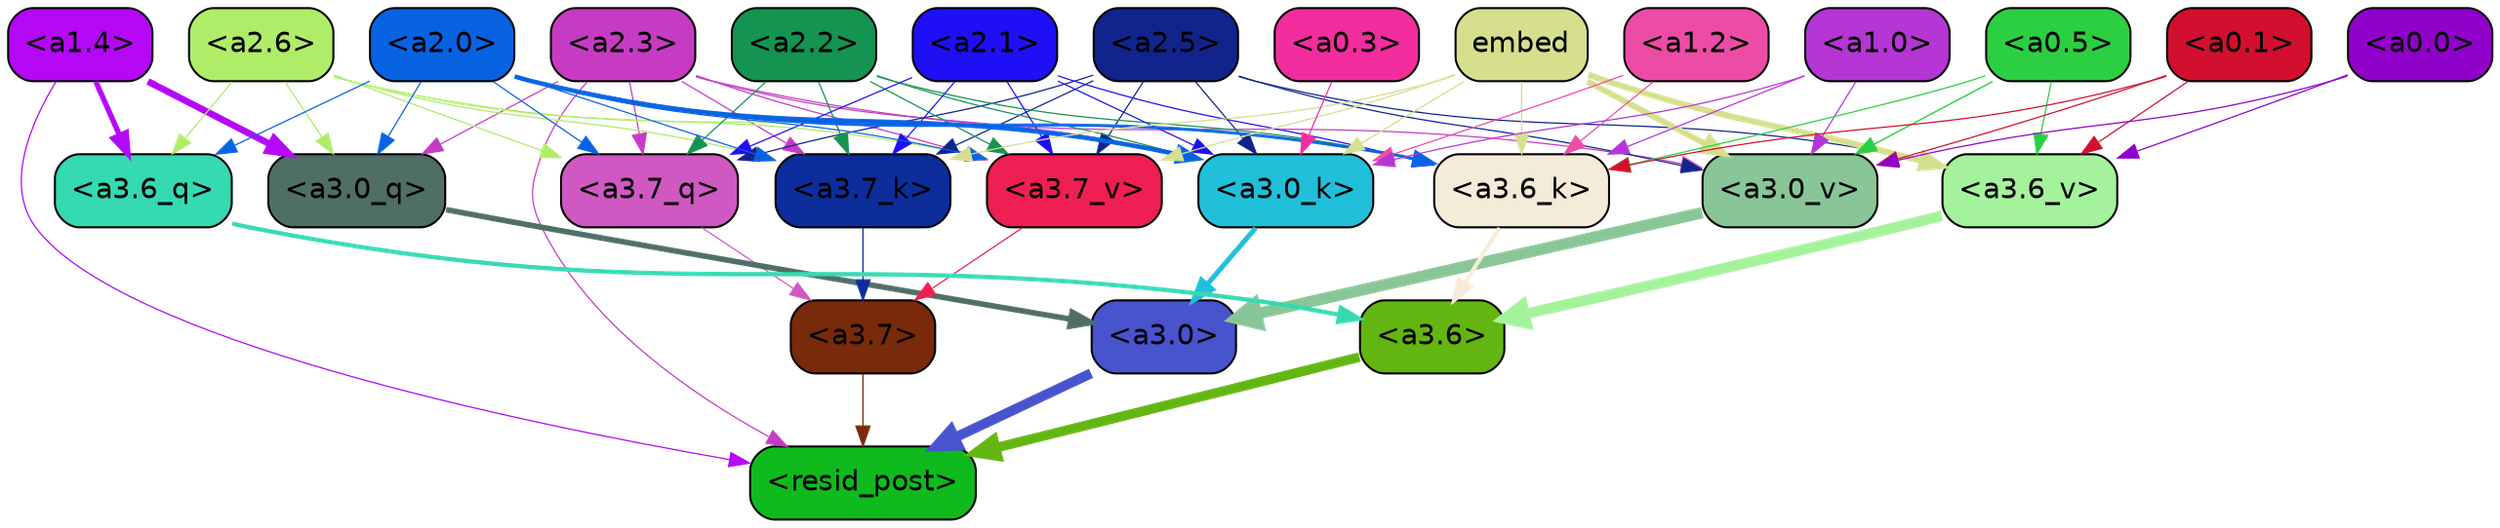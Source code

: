 strict digraph "" {
	graph [bgcolor=transparent,
		layout=dot,
		overlap=false,
		splines=true
	];
	"<a3.7>"	[color=black,
		fillcolor="#782a0a",
		fontname=Helvetica,
		shape=box,
		style="filled, rounded"];
	"<resid_post>"	[color=black,
		fillcolor="#0fba1d",
		fontname=Helvetica,
		shape=box,
		style="filled, rounded"];
	"<a3.7>" -> "<resid_post>"	[color="#782a0a",
		penwidth=0.6];
	"<a3.6>"	[color=black,
		fillcolor="#63b611",
		fontname=Helvetica,
		shape=box,
		style="filled, rounded"];
	"<a3.6>" -> "<resid_post>"	[color="#63b611",
		penwidth=4.751612067222595];
	"<a3.0>"	[color=black,
		fillcolor="#4853ce",
		fontname=Helvetica,
		shape=box,
		style="filled, rounded"];
	"<a3.0>" -> "<resid_post>"	[color="#4853ce",
		penwidth=4.884142994880676];
	"<a2.3>"	[color=black,
		fillcolor="#c73bc4",
		fontname=Helvetica,
		shape=box,
		style="filled, rounded"];
	"<a2.3>" -> "<resid_post>"	[color="#c73bc4",
		penwidth=0.6];
	"<a3.7_q>"	[color=black,
		fillcolor="#d058c2",
		fontname=Helvetica,
		shape=box,
		style="filled, rounded"];
	"<a2.3>" -> "<a3.7_q>"	[color="#c73bc4",
		penwidth=0.6];
	"<a3.0_q>"	[color=black,
		fillcolor="#4f6e66",
		fontname=Helvetica,
		shape=box,
		style="filled, rounded"];
	"<a2.3>" -> "<a3.0_q>"	[color="#c73bc4",
		penwidth=0.6];
	"<a3.7_k>"	[color=black,
		fillcolor="#0d2d9d",
		fontname=Helvetica,
		shape=box,
		style="filled, rounded"];
	"<a2.3>" -> "<a3.7_k>"	[color="#c73bc4",
		penwidth=0.6];
	"<a3.0_k>"	[color=black,
		fillcolor="#20c0db",
		fontname=Helvetica,
		shape=box,
		style="filled, rounded"];
	"<a2.3>" -> "<a3.0_k>"	[color="#c73bc4",
		penwidth=0.6];
	"<a3.7_v>"	[color=black,
		fillcolor="#ef1e53",
		fontname=Helvetica,
		shape=box,
		style="filled, rounded"];
	"<a2.3>" -> "<a3.7_v>"	[color="#c73bc4",
		penwidth=0.6];
	"<a3.0_v>"	[color=black,
		fillcolor="#89c697",
		fontname=Helvetica,
		shape=box,
		style="filled, rounded"];
	"<a2.3>" -> "<a3.0_v>"	[color="#c73bc4",
		penwidth=0.6];
	"<a1.4>"	[color=black,
		fillcolor="#b408f6",
		fontname=Helvetica,
		shape=box,
		style="filled, rounded"];
	"<a1.4>" -> "<resid_post>"	[color="#b408f6",
		penwidth=0.6];
	"<a3.6_q>"	[color=black,
		fillcolor="#35d9b2",
		fontname=Helvetica,
		shape=box,
		style="filled, rounded"];
	"<a1.4>" -> "<a3.6_q>"	[color="#b408f6",
		penwidth=2.6469622254371643];
	"<a1.4>" -> "<a3.0_q>"	[color="#b408f6",
		penwidth=3.3040847778320312];
	"<a3.7_q>" -> "<a3.7>"	[color="#d058c2",
		penwidth=0.6];
	"<a3.6_q>" -> "<a3.6>"	[color="#35d9b2",
		penwidth=2.091020345687866];
	"<a3.0_q>" -> "<a3.0>"	[color="#4f6e66",
		penwidth=2.7421876192092896];
	"<a3.7_k>" -> "<a3.7>"	[color="#0d2d9d",
		penwidth=0.6];
	"<a3.6_k>"	[color=black,
		fillcolor="#f5ebd9",
		fontname=Helvetica,
		shape=box,
		style="filled, rounded"];
	"<a3.6_k>" -> "<a3.6>"	[color="#f5ebd9",
		penwidth=2.048597991466522];
	"<a3.0_k>" -> "<a3.0>"	[color="#20c0db",
		penwidth=2.476402521133423];
	"<a3.7_v>" -> "<a3.7>"	[color="#ef1e53",
		penwidth=0.6];
	"<a3.6_v>"	[color=black,
		fillcolor="#a5f29c",
		fontname=Helvetica,
		shape=box,
		style="filled, rounded"];
	"<a3.6_v>" -> "<a3.6>"	[color="#a5f29c",
		penwidth=5.2550448179244995];
	"<a3.0_v>" -> "<a3.0>"	[color="#89c697",
		penwidth=5.652270674705505];
	"<a2.6>"	[color=black,
		fillcolor="#afed69",
		fontname=Helvetica,
		shape=box,
		style="filled, rounded"];
	"<a2.6>" -> "<a3.7_q>"	[color="#afed69",
		penwidth=0.6];
	"<a2.6>" -> "<a3.6_q>"	[color="#afed69",
		penwidth=0.6];
	"<a2.6>" -> "<a3.0_q>"	[color="#afed69",
		penwidth=0.6];
	"<a2.6>" -> "<a3.7_k>"	[color="#afed69",
		penwidth=0.6];
	"<a2.6>" -> "<a3.0_k>"	[color="#afed69",
		penwidth=0.6];
	"<a2.6>" -> "<a3.7_v>"	[color="#afed69",
		penwidth=0.6];
	"<a2.5>"	[color=black,
		fillcolor="#10248c",
		fontname=Helvetica,
		shape=box,
		style="filled, rounded"];
	"<a2.5>" -> "<a3.7_q>"	[color="#10248c",
		penwidth=0.6];
	"<a2.5>" -> "<a3.7_k>"	[color="#10248c",
		penwidth=0.6];
	"<a2.5>" -> "<a3.0_k>"	[color="#10248c",
		penwidth=0.6];
	"<a2.5>" -> "<a3.7_v>"	[color="#10248c",
		penwidth=0.6];
	"<a2.5>" -> "<a3.6_v>"	[color="#10248c",
		penwidth=0.6];
	"<a2.5>" -> "<a3.0_v>"	[color="#10248c",
		penwidth=0.6];
	"<a2.2>"	[color=black,
		fillcolor="#149351",
		fontname=Helvetica,
		shape=box,
		style="filled, rounded"];
	"<a2.2>" -> "<a3.7_q>"	[color="#149351",
		penwidth=0.6];
	"<a2.2>" -> "<a3.7_k>"	[color="#149351",
		penwidth=0.6];
	"<a2.2>" -> "<a3.6_k>"	[color="#149351",
		penwidth=0.6];
	"<a2.2>" -> "<a3.0_k>"	[color="#149351",
		penwidth=0.6];
	"<a2.2>" -> "<a3.7_v>"	[color="#149351",
		penwidth=0.6];
	"<a2.1>"	[color=black,
		fillcolor="#1e0ff5",
		fontname=Helvetica,
		shape=box,
		style="filled, rounded"];
	"<a2.1>" -> "<a3.7_q>"	[color="#1e0ff5",
		penwidth=0.6];
	"<a2.1>" -> "<a3.7_k>"	[color="#1e0ff5",
		penwidth=0.6];
	"<a2.1>" -> "<a3.6_k>"	[color="#1e0ff5",
		penwidth=0.6];
	"<a2.1>" -> "<a3.0_k>"	[color="#1e0ff5",
		penwidth=0.6];
	"<a2.1>" -> "<a3.7_v>"	[color="#1e0ff5",
		penwidth=0.6];
	"<a2.0>"	[color=black,
		fillcolor="#0863e2",
		fontname=Helvetica,
		shape=box,
		style="filled, rounded"];
	"<a2.0>" -> "<a3.7_q>"	[color="#0863e2",
		penwidth=0.6];
	"<a2.0>" -> "<a3.6_q>"	[color="#0863e2",
		penwidth=0.6];
	"<a2.0>" -> "<a3.0_q>"	[color="#0863e2",
		penwidth=0.6];
	"<a2.0>" -> "<a3.7_k>"	[color="#0863e2",
		penwidth=0.6];
	"<a2.0>" -> "<a3.6_k>"	[color="#0863e2",
		penwidth=1.4757367372512817];
	"<a2.0>" -> "<a3.0_k>"	[color="#0863e2",
		penwidth=2.2137351036071777];
	"<a2.0>" -> "<a3.7_v>"	[color="#0863e2",
		penwidth=0.6];
	embed	[color=black,
		fillcolor="#d5df8d",
		fontname=Helvetica,
		shape=box,
		style="filled, rounded"];
	embed -> "<a3.7_k>"	[color="#d5df8d",
		penwidth=0.6];
	embed -> "<a3.6_k>"	[color="#d5df8d",
		penwidth=0.6];
	embed -> "<a3.0_k>"	[color="#d5df8d",
		penwidth=0.6];
	embed -> "<a3.7_v>"	[color="#d5df8d",
		penwidth=0.6];
	embed -> "<a3.6_v>"	[color="#d5df8d",
		penwidth=2.9582033157348633];
	embed -> "<a3.0_v>"	[color="#d5df8d",
		penwidth=2.972973108291626];
	"<a1.2>"	[color=black,
		fillcolor="#ed4ca6",
		fontname=Helvetica,
		shape=box,
		style="filled, rounded"];
	"<a1.2>" -> "<a3.6_k>"	[color="#ed4ca6",
		penwidth=0.6];
	"<a1.2>" -> "<a3.0_k>"	[color="#ed4ca6",
		penwidth=0.6];
	"<a1.0>"	[color=black,
		fillcolor="#b535d5",
		fontname=Helvetica,
		shape=box,
		style="filled, rounded"];
	"<a1.0>" -> "<a3.6_k>"	[color="#b535d5",
		penwidth=0.6];
	"<a1.0>" -> "<a3.0_k>"	[color="#b535d5",
		penwidth=0.6];
	"<a1.0>" -> "<a3.0_v>"	[color="#b535d5",
		penwidth=0.6];
	"<a0.5>"	[color=black,
		fillcolor="#2dcf42",
		fontname=Helvetica,
		shape=box,
		style="filled, rounded"];
	"<a0.5>" -> "<a3.6_k>"	[color="#2dcf42",
		penwidth=0.6];
	"<a0.5>" -> "<a3.6_v>"	[color="#2dcf42",
		penwidth=0.6];
	"<a0.5>" -> "<a3.0_v>"	[color="#2dcf42",
		penwidth=0.6790935099124908];
	"<a0.1>"	[color=black,
		fillcolor="#d20f2f",
		fontname=Helvetica,
		shape=box,
		style="filled, rounded"];
	"<a0.1>" -> "<a3.6_k>"	[color="#d20f2f",
		penwidth=0.6];
	"<a0.1>" -> "<a3.6_v>"	[color="#d20f2f",
		penwidth=0.6];
	"<a0.1>" -> "<a3.0_v>"	[color="#d20f2f",
		penwidth=0.6];
	"<a0.3>"	[color=black,
		fillcolor="#f32d9e",
		fontname=Helvetica,
		shape=box,
		style="filled, rounded"];
	"<a0.3>" -> "<a3.0_k>"	[color="#f32d9e",
		penwidth=0.6];
	"<a0.0>"	[color=black,
		fillcolor="#9002c9",
		fontname=Helvetica,
		shape=box,
		style="filled, rounded"];
	"<a0.0>" -> "<a3.6_v>"	[color="#9002c9",
		penwidth=0.6];
	"<a0.0>" -> "<a3.0_v>"	[color="#9002c9",
		penwidth=0.6];
}
